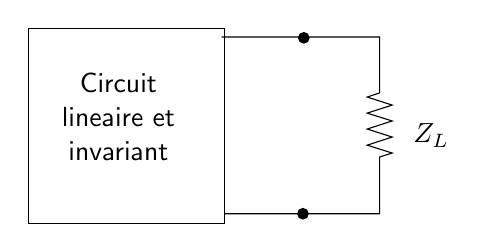 \begin{tikzpicture}[y=-1cm]
\sf
\draw[black] (2.967,1.633) -- (4.973,1.633) -- (4.973,2.038) -- (4.973,2.344) -- (4.816,2.396) -- (5.133,2.498) -- (4.816,2.6) -- (5.133,2.7) -- (4.816,2.802) -- (5.133,2.904) -- (4.816,3.007) -- (5.133,3.107) -- (4.973,3.158) -- (4.973,3.467) -- (4.973,3.878) -- (3,3.878);
\filldraw[black] (4.011,1.644) circle (0.067cm);
\filldraw[black] (4,3.878) circle (0.067cm);
\draw[black] (0.511,1.522) rectangle (3,4);
\path (5.278,2.978) node[text=black,anchor=base west] {$Z_L$};
\path (1.656,2.333) node[text=black,anchor=base] {Circuit};
\path (1.656,2.767) node[text=black,anchor=base] {lineaire et};
\path (1.656,3.2) node[text=black,anchor=base] {invariant};

\end{tikzpicture}%

%% Configure (x)emacs for this file ...
%% Local Variables:
%% mode: latex
%% End:
